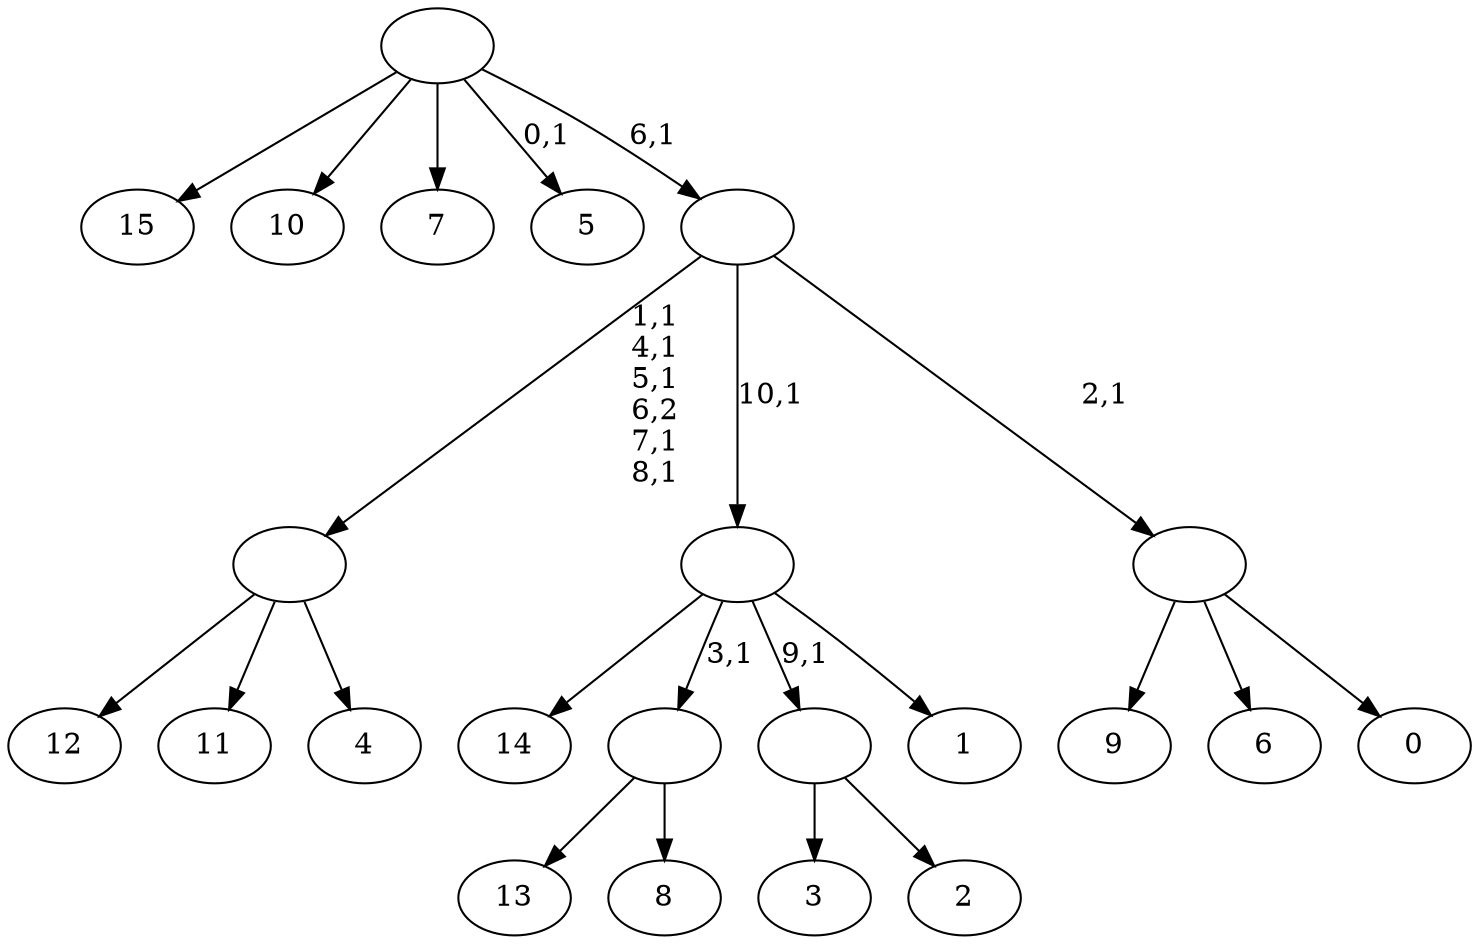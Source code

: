 digraph T {
	27 [label="15"]
	26 [label="14"]
	25 [label="13"]
	24 [label="12"]
	23 [label="11"]
	22 [label="10"]
	21 [label="9"]
	20 [label="8"]
	19 [label=""]
	18 [label="7"]
	17 [label="6"]
	16 [label="5"]
	14 [label="4"]
	13 [label=""]
	8 [label="3"]
	7 [label="2"]
	6 [label=""]
	5 [label="1"]
	4 [label=""]
	3 [label="0"]
	2 [label=""]
	1 [label=""]
	0 [label=""]
	19 -> 25 [label=""]
	19 -> 20 [label=""]
	13 -> 24 [label=""]
	13 -> 23 [label=""]
	13 -> 14 [label=""]
	6 -> 8 [label=""]
	6 -> 7 [label=""]
	4 -> 26 [label=""]
	4 -> 19 [label="3,1"]
	4 -> 6 [label="9,1"]
	4 -> 5 [label=""]
	2 -> 21 [label=""]
	2 -> 17 [label=""]
	2 -> 3 [label=""]
	1 -> 13 [label="1,1\n4,1\n5,1\n6,2\n7,1\n8,1"]
	1 -> 4 [label="10,1"]
	1 -> 2 [label="2,1"]
	0 -> 16 [label="0,1"]
	0 -> 27 [label=""]
	0 -> 22 [label=""]
	0 -> 18 [label=""]
	0 -> 1 [label="6,1"]
}
